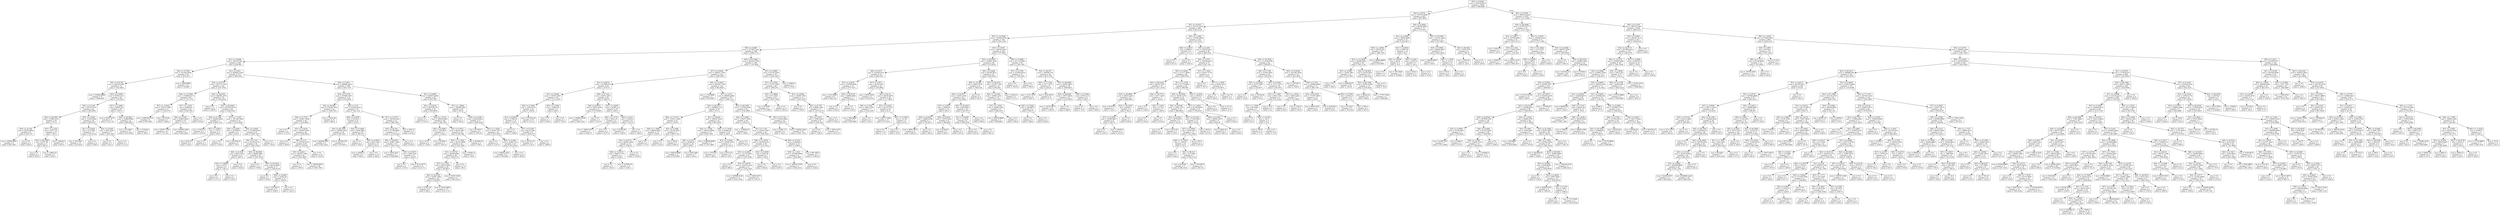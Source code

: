 digraph Tree {
node [shape=box] ;
0 [label="X[3] <= 0.6362\nmse = 332576.9576\nsamples = 2000\nvalue = 996.6935"] ;
1 [label="X[0] <= 0.674\nmse = 337970.4994\nsamples = 922\nvalue = 855.5054"] ;
0 -> 1 [labeldistance=2.5, labelangle=45, headlabel="True"] ;
2 [label="X[1] <= 0.9323\nmse = 333721.5318\nsamples = 850\nvalue = 901.4129"] ;
1 -> 2 ;
3 [label="X[5] <= 14.3646\nmse = 333683.0783\nsamples = 745\nvalue = 954.1356"] ;
2 -> 3 ;
4 [label="X[8] <= 8.2887\nmse = 317463.7425\nsamples = 596\nvalue = 1008.1711"] ;
3 -> 4 ;
5 [label="X[1] <= 0.8288\nmse = 345167.941\nsamples = 400\nvalue = 929.905"] ;
4 -> 5 ;
6 [label="X[0] <= 0.5796\nmse = 191209.5692\nsamples = 83\nvalue = 675.4217"] ;
5 -> 6 ;
7 [label="X[4] <= 9.9178\nmse = 142203.5997\nsamples = 71\nvalue = 783.5493"] ;
6 -> 7 ;
8 [label="mse = 270668.8889\nsamples = 9\nvalue = 1248.6667"] ;
7 -> 8 ;
9 [label="X[0] <= 0.2699\nmse = 87593.5151\nsamples = 62\nvalue = 716.0323"] ;
7 -> 9 ;
10 [label="X[0] <= 0.1336\nmse = 38723.5147\nsamples = 42\nvalue = 580.0952"] ;
9 -> 10 ;
11 [label="X[4] <= 54.9587\nmse = 37860.3333\nsamples = 18\nvalue = 727.0"] ;
10 -> 11 ;
12 [label="X[4] <= 23.228\nmse = 22220.9844\nsamples = 8\nvalue = 645.375"] ;
11 -> 12 ;
13 [label="mse = 29586.8056\nsamples = 6\nvalue = 642.1667"] ;
12 -> 13 ;
14 [label="mse = 0.0\nsamples = 2\nvalue = 655.0"] ;
12 -> 14 ;
15 [label="X[7] <= 2.1325\nmse = 40777.61\nsamples = 10\nvalue = 792.3"] ;
11 -> 15 ;
16 [label="X[2] <= 80.7884\nmse = 6747.04\nsamples = 5\nvalue = 887.6"] ;
15 -> 16 ;
17 [label="mse = 0.0\nsamples = 3\nvalue = 855.0"] ;
16 -> 17 ;
18 [label="mse = 12882.25\nsamples = 2\nvalue = 936.5"] ;
16 -> 18 ;
19 [label="mse = 56644.0\nsamples = 5\nvalue = 697.0"] ;
15 -> 19 ;
20 [label="X[5] <= 3.3939\nmse = 11045.8264\nsamples = 24\nvalue = 469.9167"] ;
10 -> 20 ;
21 [label="X[1] <= 0.8229\nmse = 312.5952\nsamples = 17\nvalue = 532.4118"] ;
20 -> 21 ;
22 [label="mse = 102.5325\nsamples = 13\nvalue = 523.9231"] ;
21 -> 22 ;
23 [label="mse = 0.0\nsamples = 4\nvalue = 560.0"] ;
21 -> 23 ;
24 [label="X[3] <= 0.5455\nmse = 4591.8367\nsamples = 7\nvalue = 318.1429"] ;
20 -> 24 ;
25 [label="mse = 0.0\nsamples = 5\nvalue = 361.0"] ;
24 -> 25 ;
26 [label="mse = 0.0\nsamples = 2\nvalue = 211.0"] ;
24 -> 26 ;
27 [label="X[7] <= 3.2895\nmse = 69923.05\nsamples = 20\nvalue = 1001.5"] ;
9 -> 27 ;
28 [label="mse = 8190.1875\nsamples = 4\nvalue = 1411.25"] ;
27 -> 28 ;
29 [label="X[4] <= 54.4621\nmse = 32889.0586\nsamples = 16\nvalue = 899.0625"] ;
27 -> 29 ;
30 [label="mse = 110.9467\nsamples = 13\nvalue = 972.2308"] ;
29 -> 30 ;
31 [label="mse = 51200.0\nsamples = 3\nvalue = 582.0"] ;
29 -> 31 ;
32 [label="mse = 2699.8889\nsamples = 12\nvalue = 35.6667"] ;
6 -> 32 ;
33 [label="X[1] <= 0.831\nmse = 364082.5326\nsamples = 317\nvalue = 996.5363"] ;
5 -> 33 ;
34 [label="X[4] <= 22.0731\nmse = 359172.7019\nsamples = 121\nvalue = 1257.9752"] ;
33 -> 34 ;
35 [label="X[4] <= 15.5269\nmse = 174664.6173\nsamples = 45\nvalue = 772.7778"] ;
34 -> 35 ;
36 [label="X[7] <= 1.9624\nmse = 279531.2893\nsamples = 11\nvalue = 1199.2727"] ;
35 -> 36 ;
37 [label="mse = 368339.4722\nsamples = 6\nvalue = 950.1667"] ;
36 -> 37 ;
38 [label="mse = 9139.36\nsamples = 5\nvalue = 1498.2"] ;
36 -> 38 ;
39 [label="X[7] <= 1.9251\nmse = 62848.34\nsamples = 34\nvalue = 634.7941"] ;
35 -> 39 ;
40 [label="X[6] <= 0.1627\nmse = 62885.3056\nsamples = 25\nvalue = 712.12"] ;
39 -> 40 ;
41 [label="mse = 65587.7344\nsamples = 16\nvalue = 772.125"] ;
40 -> 41 ;
42 [label="mse = 40300.2469\nsamples = 9\nvalue = 605.4444"] ;
40 -> 42 ;
43 [label="mse = 0.0\nsamples = 9\nvalue = 420.0"] ;
39 -> 43 ;
44 [label="X[4] <= 28.0935\nmse = 246495.1676\nsamples = 76\nvalue = 1545.2632"] ;
34 -> 44 ;
45 [label="mse = 0.0\nsamples = 16\nvalue = 1983.0"] ;
44 -> 45 ;
46 [label="X[2] <= 83.0009\nmse = 247504.4156\nsamples = 60\nvalue = 1428.5333"] ;
44 -> 46 ;
47 [label="X[0] <= 0.1386\nmse = 240850.2041\nsamples = 7\nvalue = 809.7143"] ;
46 -> 47 ;
48 [label="mse = 10201.0\nsamples = 2\nvalue = 1579.0"] ;
47 -> 48 ;
49 [label="X[7] <= 3.9021\nmse = 1701.6\nsamples = 5\nvalue = 502.0"] ;
47 -> 49 ;
50 [label="mse = 650.25\nsamples = 2\nvalue = 455.5"] ;
49 -> 50 ;
51 [label="mse = 0.0\nsamples = 3\nvalue = 533.0"] ;
49 -> 51 ;
52 [label="X[7] <= 1.5163\nmse = 191126.7604\nsamples = 53\nvalue = 1510.2642"] ;
46 -> 52 ;
53 [label="X[0] <= 0.2092\nmse = 247938.0\nsamples = 6\nvalue = 919.0"] ;
52 -> 53 ;
54 [label="mse = 0.0\nsamples = 2\nvalue = 1318.0"] ;
53 -> 54 ;
55 [label="mse = 252506.25\nsamples = 4\nvalue = 719.5"] ;
53 -> 55 ;
56 [label="X[0] <= 0.3426\nmse = 133548.0199\nsamples = 47\nvalue = 1585.7447"] ;
52 -> 56 ;
57 [label="X[5] <= 3.313\nmse = 91050.6178\nsamples = 44\nvalue = 1643.1364"] ;
56 -> 57 ;
58 [label="X[6] <= 0.1525\nmse = 6083.3333\nsamples = 12\nvalue = 1897.0"] ;
57 -> 58 ;
59 [label="X[3] <= 0.5896\nmse = 100.0\nsamples = 4\nvalue = 1787.0"] ;
58 -> 59 ;
60 [label="mse = 0.0\nsamples = 2\nvalue = 1777.0"] ;
59 -> 60 ;
61 [label="mse = 0.0\nsamples = 2\nvalue = 1797.0"] ;
59 -> 61 ;
62 [label="mse = 0.0\nsamples = 8\nvalue = 1952.0"] ;
58 -> 62 ;
63 [label="X[4] <= 58.9803\nmse = 89682.9961\nsamples = 32\nvalue = 1547.9375"] ;
57 -> 63 ;
64 [label="mse = 0.0\nsamples = 15\nvalue = 1799.0"] ;
63 -> 64 ;
65 [label="X[4] <= 65.8516\nmse = 64124.5952\nsamples = 17\nvalue = 1326.4118"] ;
63 -> 65 ;
66 [label="mse = 0.0\nsamples = 2\nvalue = 749.0"] ;
65 -> 66 ;
67 [label="X[6] <= 0.0469\nmse = 22293.44\nsamples = 15\nvalue = 1403.4"] ;
65 -> 67 ;
68 [label="mse = 152100.0\nsamples = 2\nvalue = 1289.0"] ;
67 -> 68 ;
69 [label="mse = 0.0\nsamples = 13\nvalue = 1421.0"] ;
67 -> 69 ;
70 [label="mse = 0.0\nsamples = 3\nvalue = 744.0"] ;
56 -> 70 ;
71 [label="X[6] <= 0.3071\nmse = 298868.2616\nsamples = 196\nvalue = 835.1378"] ;
33 -> 71 ;
72 [label="X[3] <= 0.5138\nmse = 275060.7467\nsamples = 114\nvalue = 979.2456"] ;
71 -> 72 ;
73 [label="X[2] <= 84.982\nmse = 279189.7264\nsamples = 61\nvalue = 1188.7541"] ;
72 -> 73 ;
74 [label="X[8] <= 4.7754\nmse = 149447.4556\nsamples = 46\nvalue = 1419.6087"] ;
73 -> 74 ;
75 [label="mse = 0.0\nsamples = 4\nvalue = 1773.0"] ;
74 -> 75 ;
76 [label="X[7] <= 2.0474\nmse = 150653.9501\nsamples = 42\nvalue = 1385.9524"] ;
74 -> 76 ;
77 [label="mse = 0.0\nsamples = 2\nvalue = 404.0"] ;
76 -> 77 ;
78 [label="X[6] <= 0.21\nmse = 107564.5475\nsamples = 40\nvalue = 1435.05"] ;
76 -> 78 ;
79 [label="X[5] <= 6.8611\nmse = 140287.1289\nsamples = 30\nvalue = 1407.0667"] ;
78 -> 79 ;
80 [label="mse = 0.0\nsamples = 2\nvalue = 1397.0"] ;
79 -> 80 ;
81 [label="mse = 150299.8827\nsamples = 28\nvalue = 1407.7857"] ;
79 -> 81 ;
82 [label="mse = 0.0\nsamples = 10\nvalue = 1519.0"] ;
78 -> 82 ;
83 [label="mse = 12432.56\nsamples = 15\nvalue = 480.8"] ;
73 -> 83 ;
84 [label="X[0] <= 0.32\nmse = 161644.4023\nsamples = 53\nvalue = 738.1132"] ;
72 -> 84 ;
85 [label="X[0] <= 0.2056\nmse = 81532.5\nsamples = 32\nvalue = 574.0"] ;
84 -> 85 ;
86 [label="X[2] <= 80.7296\nmse = 135989.2344\nsamples = 16\nvalue = 667.625"] ;
85 -> 86 ;
87 [label="mse = 66288.8395\nsamples = 9\nvalue = 661.2222"] ;
86 -> 87 ;
88 [label="mse = 225483.551\nsamples = 7\nvalue = 675.8571"] ;
86 -> 88 ;
89 [label="X[4] <= 67.8481\nmse = 9544.4844\nsamples = 16\nvalue = 480.375"] ;
85 -> 89 ;
90 [label="mse = 0.0\nsamples = 4\nvalue = 354.0"] ;
89 -> 90 ;
91 [label="X[8] <= 6.0403\nmse = 5627.9167\nsamples = 12\nvalue = 522.5"] ;
89 -> 91 ;
92 [label="mse = 25600.0\nsamples = 2\nvalue = 605.0"] ;
91 -> 92 ;
93 [label="mse = 0.0\nsamples = 10\nvalue = 506.0"] ;
91 -> 93 ;
94 [label="X[7] <= 4.4747\nmse = 180140.059\nsamples = 21\nvalue = 988.1905"] ;
84 -> 94 ;
95 [label="X[2] <= 92.441\nmse = 47749.4048\nsamples = 17\nvalue = 1170.3529"] ;
94 -> 95 ;
96 [label="X[4] <= 40.9507\nmse = 10807.1289\nsamples = 15\nvalue = 1241.7333"] ;
95 -> 96 ;
97 [label="mse = 7854.2222\nsamples = 3\nvalue = 1406.6667"] ;
96 -> 97 ;
98 [label="X[3] <= 0.5937\nmse = 3044.4167\nsamples = 12\nvalue = 1200.5"] ;
96 -> 98 ;
99 [label="mse = 0.0\nsamples = 4\nvalue = 1176.0"] ;
98 -> 99 ;
100 [label="mse = 4116.4375\nsamples = 8\nvalue = 1212.75"] ;
98 -> 100 ;
101 [label="mse = 0.0\nsamples = 2\nvalue = 635.0"] ;
95 -> 101 ;
102 [label="mse = 2401.0\nsamples = 4\nvalue = 214.0"] ;
94 -> 102 ;
103 [label="X[1] <= 0.8895\nmse = 262957.0668\nsamples = 82\nvalue = 634.7927"] ;
71 -> 103 ;
104 [label="X[1] <= 0.8334\nmse = 260756.155\nsamples = 52\nvalue = 450.8654"] ;
103 -> 104 ;
105 [label="mse = 0.0\nsamples = 4\nvalue = 1515.0"] ;
104 -> 105 ;
106 [label="X[8] <= 1.5118\nmse = 180256.8607\nsamples = 48\nvalue = 362.1875"] ;
104 -> 106 ;
107 [label="X[6] <= 0.4994\nmse = 158156.8\nsamples = 5\nvalue = 1334.0"] ;
106 -> 107 ;
108 [label="mse = 6.25\nsamples = 2\nvalue = 1758.5"] ;
107 -> 108 ;
109 [label="mse = 63368.0\nsamples = 3\nvalue = 1051.0"] ;
107 -> 109 ;
110 [label="X[3] <= 0.5911\nmse = 60241.0817\nsamples = 43\nvalue = 249.186"] ;
106 -> 110 ;
111 [label="X[5] <= 11.7262\nmse = 35125.0006\nsamples = 41\nvalue = 222.7805"] ;
110 -> 111 ;
112 [label="X[1] <= 0.8754\nmse = 18268.9836\nsamples = 39\nvalue = 196.8718"] ;
111 -> 112 ;
113 [label="X[7] <= 2.7241\nmse = 20219.3092\nsamples = 26\nvalue = 245.8077"] ;
112 -> 113 ;
114 [label="X[4] <= 42.2163\nmse = 14407.1682\nsamples = 23\nvalue = 232.6957"] ;
113 -> 114 ;
115 [label="mse = 11281.25\nsamples = 6\nvalue = 282.5"] ;
114 -> 115 ;
116 [label="mse = 14325.9862\nsamples = 17\nvalue = 215.1176"] ;
114 -> 116 ;
117 [label="mse = 53355.5556\nsamples = 3\nvalue = 346.3333"] ;
113 -> 117 ;
118 [label="mse = 0.0\nsamples = 13\nvalue = 99.0"] ;
112 -> 118 ;
119 [label="mse = 95481.0\nsamples = 2\nvalue = 728.0"] ;
111 -> 119 ;
120 [label="mse = 267806.25\nsamples = 2\nvalue = 790.5"] ;
110 -> 120 ;
121 [label="X[7] <= 1.8062\nmse = 106496.5067\nsamples = 30\nvalue = 953.6"] ;
103 -> 121 ;
122 [label="mse = 0.0\nsamples = 3\nvalue = 282.0"] ;
121 -> 122 ;
123 [label="X[0] <= 0.4189\nmse = 62644.6914\nsamples = 27\nvalue = 1028.2222"] ;
121 -> 123 ;
124 [label="mse = 67.6875\nsamples = 4\nvalue = 1470.25"] ;
123 -> 124 ;
125 [label="X[5] <= 1.4328\nmse = 33637.3573\nsamples = 23\nvalue = 951.3478"] ;
123 -> 125 ;
126 [label="mse = 0.0\nsamples = 4\nvalue = 1131.0"] ;
125 -> 126 ;
127 [label="X[8] <= 4.0361\nmse = 32493.723\nsamples = 19\nvalue = 913.5263"] ;
125 -> 127 ;
128 [label="mse = 68526.2222\nsamples = 9\nvalue = 919.6667"] ;
127 -> 128 ;
129 [label="mse = 0.0\nsamples = 10\nvalue = 908.0"] ;
127 -> 129 ;
130 [label="X[4] <= 61.2945\nmse = 222910.7039\nsamples = 196\nvalue = 1167.898"] ;
4 -> 130 ;
131 [label="X[7] <= 0.8228\nmse = 208541.3784\nsamples = 154\nvalue = 1065.8247"] ;
130 -> 131 ;
132 [label="X[1] <= 0.8233\nmse = 147988.233\nsamples = 44\nvalue = 1270.75"] ;
131 -> 132 ;
133 [label="X[1] <= 0.8206\nmse = 175015.4097\nsamples = 24\nvalue = 1112.4167"] ;
132 -> 133 ;
134 [label="X[5] <= 4.7699\nmse = 150150.44\nsamples = 20\nvalue = 1209.6"] ;
133 -> 134 ;
135 [label="X[1] <= 0.8202\nmse = 27842.01\nsamples = 10\nvalue = 1107.3"] ;
134 -> 135 ;
136 [label="mse = 0.0\nsamples = 2\nvalue = 1399.0"] ;
135 -> 136 ;
137 [label="X[7] <= 0.2783\nmse = 8212.2344\nsamples = 8\nvalue = 1034.375"] ;
135 -> 137 ;
138 [label="mse = 25122.25\nsamples = 2\nvalue = 1110.5"] ;
137 -> 138 ;
139 [label="mse = 0.0\nsamples = 6\nvalue = 1009.0"] ;
137 -> 139 ;
140 [label="mse = 251528.29\nsamples = 10\nvalue = 1311.9"] ;
134 -> 140 ;
141 [label="X[5] <= 3.2366\nmse = 16002.25\nsamples = 4\nvalue = 626.5"] ;
133 -> 141 ;
142 [label="mse = 0.0\nsamples = 2\nvalue = 500.0"] ;
141 -> 142 ;
143 [label="mse = 0.0\nsamples = 2\nvalue = 753.0"] ;
141 -> 143 ;
144 [label="X[8] <= 9.7141\nmse = 49372.2875\nsamples = 20\nvalue = 1460.75"] ;
132 -> 144 ;
145 [label="X[6] <= 0.6475\nmse = 79623.5556\nsamples = 6\nvalue = 1379.6667"] ;
144 -> 145 ;
146 [label="mse = 150883.5556\nsamples = 3\nvalue = 1444.3333"] ;
145 -> 146 ;
147 [label="mse = 0.0\nsamples = 3\nvalue = 1315.0"] ;
145 -> 147 ;
148 [label="X[1] <= 0.8397\nmse = 32382.25\nsamples = 14\nvalue = 1495.5"] ;
144 -> 148 ;
149 [label="X[6] <= 1.5779\nmse = 9816.25\nsamples = 6\nvalue = 1605.5"] ;
148 -> 149 ;
150 [label="mse = 10890.1875\nsamples = 4\nvalue = 1569.75"] ;
149 -> 150 ;
151 [label="mse = 0.0\nsamples = 2\nvalue = 1677.0"] ;
149 -> 151 ;
152 [label="X[0] <= 0.211\nmse = 33425.5\nsamples = 8\nvalue = 1413.0"] ;
148 -> 152 ;
153 [label="mse = 52166.56\nsamples = 5\nvalue = 1390.8"] ;
152 -> 153 ;
154 [label="mse = 0.0\nsamples = 3\nvalue = 1450.0"] ;
152 -> 154 ;
155 [label="X[4] <= 12.9437\nmse = 209245.7788\nsamples = 110\nvalue = 983.8545"] ;
131 -> 155 ;
156 [label="mse = 1720.8889\nsamples = 3\nvalue = 225.6667"] ;
155 -> 156 ;
157 [label="X[7] <= 2.013\nmse = 198495.0902\nsamples = 107\nvalue = 1005.1121"] ;
155 -> 157 ;
158 [label="X[2] <= 85.0977\nmse = 199688.7378\nsamples = 45\nvalue = 871.2"] ;
157 -> 158 ;
159 [label="X[8] <= 17.9715\nmse = 153917.3636\nsamples = 22\nvalue = 1070.0"] ;
158 -> 159 ;
160 [label="X[6] <= 1.7806\nmse = 88630.8267\nsamples = 15\nvalue = 1242.8"] ;
159 -> 160 ;
161 [label="X[1] <= 0.8773\nmse = 42985.5208\nsamples = 12\nvalue = 1359.25"] ;
160 -> 161 ;
162 [label="X[8] <= 13.9174\nmse = 56807.7778\nsamples = 9\nvalue = 1348.0"] ;
161 -> 162 ;
163 [label="mse = 0.0\nsamples = 5\nvalue = 1350.0"] ;
162 -> 163 ;
164 [label="mse = 127806.25\nsamples = 4\nvalue = 1345.5"] ;
162 -> 164 ;
165 [label="mse = 0.0\nsamples = 3\nvalue = 1393.0"] ;
161 -> 165 ;
166 [label="mse = 0.0\nsamples = 3\nvalue = 777.0"] ;
160 -> 166 ;
167 [label="X[3] <= 0.5486\nmse = 92720.2041\nsamples = 7\nvalue = 699.7143"] ;
159 -> 167 ;
168 [label="mse = 0.0\nsamples = 2\nvalue = 219.0"] ;
167 -> 168 ;
169 [label="mse = 400.0\nsamples = 5\nvalue = 892.0"] ;
167 -> 169 ;
170 [label="X[1] <= 0.8345\nmse = 169507.4329\nsamples = 23\nvalue = 681.0435"] ;
158 -> 170 ;
171 [label="X[5] <= 1.3184\nmse = 183233.8698\nsamples = 13\nvalue = 820.7692"] ;
170 -> 171 ;
172 [label="X[0] <= 0.105\nmse = 39206.81\nsamples = 10\nvalue = 698.7"] ;
171 -> 172 ;
173 [label="mse = 86250.8889\nsamples = 3\nvalue = 870.6667"] ;
172 -> 173 ;
174 [label="mse = 939.4286\nsamples = 7\nvalue = 625.0"] ;
172 -> 174 ;
175 [label="mse = 448088.8889\nsamples = 3\nvalue = 1227.6667"] ;
171 -> 175 ;
176 [label="X[8] <= 17.1939\nmse = 93288.44\nsamples = 10\nvalue = 499.4"] ;
170 -> 176 ;
177 [label="X[3] <= 0.5428\nmse = 16028.1224\nsamples = 7\nvalue = 311.8571"] ;
176 -> 177 ;
178 [label="mse = 1075.84\nsamples = 5\nvalue = 383.6"] ;
177 -> 178 ;
179 [label="mse = 8372.25\nsamples = 2\nvalue = 132.5"] ;
177 -> 179 ;
180 [label="mse = 0.0\nsamples = 3\nvalue = 937.0"] ;
176 -> 180 ;
181 [label="X[2] <= 89.2059\nmse = 175166.5029\nsamples = 62\nvalue = 1102.3065"] ;
157 -> 181 ;
182 [label="X[8] <= 9.3099\nmse = 132472.7494\nsamples = 40\nvalue = 1184.275"] ;
181 -> 182 ;
183 [label="mse = 118680.25\nsamples = 2\nvalue = 1568.5"] ;
182 -> 183 ;
184 [label="X[7] <= 3.734\nmse = 125019.7867\nsamples = 38\nvalue = 1164.0526"] ;
182 -> 184 ;
185 [label="X[8] <= 11.9329\nmse = 126700.2181\nsamples = 28\nvalue = 1112.3214"] ;
184 -> 185 ;
186 [label="X[3] <= 0.4564\nmse = 121725.5501\nsamples = 23\nvalue = 1187.4348"] ;
185 -> 186 ;
187 [label="mse = 0.0\nsamples = 2\nvalue = 865.0"] ;
186 -> 187 ;
188 [label="X[1] <= 0.8259\nmse = 122474.1224\nsamples = 21\nvalue = 1218.1429"] ;
186 -> 188 ;
189 [label="mse = 195969.5148\nsamples = 13\nvalue = 1233.1538"] ;
188 -> 189 ;
190 [label="mse = 2082.9375\nsamples = 8\nvalue = 1193.75"] ;
188 -> 190 ;
191 [label="X[3] <= 0.4959\nmse = 4245.36\nsamples = 5\nvalue = 766.8"] ;
185 -> 191 ;
192 [label="mse = 0.0\nsamples = 3\nvalue = 820.0"] ;
191 -> 192 ;
193 [label="mse = 0.0\nsamples = 2\nvalue = 687.0"] ;
191 -> 193 ;
194 [label="X[0] <= 0.1267\nmse = 91840.69\nsamples = 10\nvalue = 1308.9"] ;
184 -> 194 ;
195 [label="X[6] <= 1.1421\nmse = 107868.8889\nsamples = 6\nvalue = 1442.6667"] ;
194 -> 195 ;
196 [label="mse = 185643.5556\nsamples = 3\nvalue = 1565.3333"] ;
195 -> 196 ;
197 [label="mse = 0.0\nsamples = 3\nvalue = 1320.0"] ;
195 -> 197 ;
198 [label="mse = 697.6875\nsamples = 4\nvalue = 1108.25"] ;
194 -> 198 ;
199 [label="X[5] <= 6.7146\nmse = 218364.3802\nsamples = 22\nvalue = 953.2727"] ;
181 -> 199 ;
200 [label="mse = 13861.75\nsamples = 8\nvalue = 518.5"] ;
199 -> 200 ;
201 [label="mse = 165484.2041\nsamples = 14\nvalue = 1201.7143"] ;
199 -> 201 ;
202 [label="X[1] <= 0.8895\nmse = 97318.3294\nsamples = 42\nvalue = 1542.1667"] ;
130 -> 202 ;
203 [label="X[7] <= 2.5392\nmse = 17273.1994\nsamples = 40\nvalue = 1605.475"] ;
202 -> 203 ;
204 [label="X[5] <= 5.8868\nmse = 671.2018\nsamples = 21\nvalue = 1697.1905"] ;
203 -> 204 ;
205 [label="mse = 55.5556\nsamples = 6\nvalue = 1737.6667"] ;
204 -> 205 ;
206 [label="mse = 0.0\nsamples = 15\nvalue = 1681.0"] ;
204 -> 206 ;
207 [label="X[1] <= 0.8206\nmse = 16049.7784\nsamples = 19\nvalue = 1504.1053"] ;
203 -> 207 ;
208 [label="mse = 0.0\nsamples = 2\nvalue = 1765.0"] ;
207 -> 208 ;
209 [label="X[5] <= 8.7787\nmse = 8988.1246\nsamples = 17\nvalue = 1473.4118"] ;
207 -> 209 ;
210 [label="X[5] <= 6.2417\nmse = 3186.2344\nsamples = 8\nvalue = 1381.625"] ;
209 -> 210 ;
211 [label="mse = 0.0\nsamples = 4\nvalue = 1346.0"] ;
210 -> 211 ;
212 [label="mse = 3834.1875\nsamples = 4\nvalue = 1417.25"] ;
210 -> 212 ;
213 [label="mse = 0.0\nsamples = 9\nvalue = 1555.0"] ;
209 -> 213 ;
214 [label="mse = 14884.0\nsamples = 2\nvalue = 276.0"] ;
202 -> 214 ;
215 [label="X[3] <= 0.5457\nmse = 340163.5637\nsamples = 149\nvalue = 737.9933"] ;
3 -> 215 ;
216 [label="X[2] <= 83.8503\nmse = 105891.3623\nsamples = 94\nvalue = 473.6915"] ;
215 -> 216 ;
217 [label="X[8] <= 8.972\nmse = 103206.5315\nsamples = 47\nvalue = 288.9787"] ;
216 -> 217 ;
218 [label="X[1] <= 0.8279\nmse = 116508.9956\nsamples = 15\nvalue = 570.7333"] ;
217 -> 218 ;
219 [label="mse = 3123.8594\nsamples = 8\nvalue = 266.125"] ;
218 -> 219 ;
220 [label="X[4] <= 49.9134\nmse = 18860.4082\nsamples = 7\nvalue = 918.8571"] ;
218 -> 220 ;
221 [label="mse = 0.0\nsamples = 5\nvalue = 832.0"] ;
220 -> 221 ;
222 [label="mse = 0.0\nsamples = 2\nvalue = 1136.0"] ;
220 -> 222 ;
223 [label="X[7] <= 2.9571\nmse = 42315.835\nsamples = 32\nvalue = 156.9062"] ;
217 -> 223 ;
224 [label="mse = 9430.2222\nsamples = 3\nvalue = 533.3333"] ;
223 -> 224 ;
225 [label="X[2] <= 82.31\nmse = 29543.0678\nsamples = 29\nvalue = 117.9655"] ;
223 -> 225 ;
226 [label="X[0] <= 0.3562\nmse = 3642.1224\nsamples = 7\nvalue = 234.1429"] ;
225 -> 226 ;
227 [label="mse = 984.8889\nsamples = 3\nvalue = 299.6667"] ;
226 -> 227 ;
228 [label="mse = 0.0\nsamples = 4\nvalue = 185.0"] ;
226 -> 228 ;
229 [label="X[3] <= 0.4425\nmse = 32123.2727\nsamples = 22\nvalue = 81.0"] ;
225 -> 229 ;
230 [label="mse = 40377.3564\nsamples = 17\nvalue = 97.2353"] ;
229 -> 230 ;
231 [label="X[5] <= 37.6455\nmse = 116.16\nsamples = 5\nvalue = 25.8"] ;
229 -> 231 ;
232 [label="mse = 0.0\nsamples = 3\nvalue = 17.0"] ;
231 -> 232 ;
233 [label="mse = 0.0\nsamples = 2\nvalue = 39.0"] ;
231 -> 233 ;
234 [label="X[0] <= 0.4448\nmse = 40338.5813\nsamples = 47\nvalue = 658.4043"] ;
216 -> 234 ;
235 [label="X[8] <= 18.289\nmse = 20021.9147\nsamples = 31\nvalue = 748.6129"] ;
234 -> 235 ;
236 [label="X[5] <= 29.4271\nmse = 18101.4744\nsamples = 29\nvalue = 763.2069"] ;
235 -> 236 ;
237 [label="X[7] <= 2.605\nmse = 29942.0\nsamples = 13\nvalue = 691.0"] ;
236 -> 237 ;
238 [label="X[8] <= 6.4076\nmse = 18864.9796\nsamples = 7\nvalue = 795.8571"] ;
237 -> 238 ;
239 [label="mse = 4981.6875\nsamples = 4\nvalue = 686.25"] ;
238 -> 239 ;
240 [label="mse = 0.0\nsamples = 3\nvalue = 942.0"] ;
238 -> 240 ;
241 [label="X[8] <= 9.4224\nmse = 15072.2222\nsamples = 6\nvalue = 568.6667"] ;
237 -> 241 ;
242 [label="mse = 21904.0\nsamples = 2\nvalue = 444.0"] ;
241 -> 242 ;
243 [label="mse = 0.0\nsamples = 4\nvalue = 631.0"] ;
241 -> 243 ;
244 [label="X[5] <= 36.4347\nmse = 802.8594\nsamples = 16\nvalue = 821.875"] ;
236 -> 244 ;
245 [label="X[1] <= 0.8309\nmse = 14.2222\nsamples = 6\nvalue = 858.3333"] ;
244 -> 245 ;
246 [label="mse = 0.0\nsamples = 2\nvalue = 853.0"] ;
245 -> 246 ;
247 [label="mse = 0.0\nsamples = 4\nvalue = 861.0"] ;
245 -> 247 ;
248 [label="mse = 0.0\nsamples = 10\nvalue = 800.0"] ;
244 -> 248 ;
249 [label="mse = 0.0\nsamples = 2\nvalue = 537.0"] ;
235 -> 249 ;
250 [label="X[2] <= 90.4741\nmse = 33387.7344\nsamples = 16\nvalue = 483.625"] ;
234 -> 250 ;
251 [label="X[4] <= 73.1952\nmse = 16996.1224\nsamples = 14\nvalue = 533.1429"] ;
250 -> 251 ;
252 [label="X[7] <= 1.9342\nmse = 26608.2222\nsamples = 6\nvalue = 448.3333"] ;
251 -> 252 ;
253 [label="mse = 46410.8889\nsamples = 3\nvalue = 506.6667"] ;
252 -> 253 ;
254 [label="mse = 0.0\nsamples = 3\nvalue = 390.0"] ;
252 -> 254 ;
255 [label="X[0] <= 0.5242\nmse = 346.6875\nsamples = 8\nvalue = 596.75"] ;
251 -> 255 ;
256 [label="mse = 0.0\nsamples = 6\nvalue = 586.0"] ;
255 -> 256 ;
257 [label="mse = 0.0\nsamples = 2\nvalue = 629.0"] ;
255 -> 257 ;
258 [label="mse = 10816.0\nsamples = 2\nvalue = 137.0"] ;
250 -> 258 ;
259 [label="X[0] <= 0.3986\nmse = 417119.5881\nsamples = 55\nvalue = 1189.7091"] ;
215 -> 259 ;
260 [label="X[7] <= 2.2785\nmse = 215926.9433\nsamples = 21\nvalue = 1782.2381"] ;
259 -> 260 ;
261 [label="mse = 0.0\nsamples = 19\nvalue = 1933.0"] ;
260 -> 261 ;
262 [label="mse = 0.0\nsamples = 2\nvalue = 350.0"] ;
260 -> 262 ;
263 [label="X[2] <= 84.527\nmse = 190598.724\nsamples = 34\nvalue = 823.7353"] ;
259 -> 263 ;
264 [label="X[4] <= 77.1345\nmse = 7677.1875\nsamples = 8\nvalue = 228.25"] ;
263 -> 264 ;
265 [label="mse = 1251.1875\nsamples = 4\nvalue = 298.75"] ;
264 -> 265 ;
266 [label="mse = 4162.6875\nsamples = 4\nvalue = 157.75"] ;
264 -> 266 ;
267 [label="X[2] <= 89.4089\nmse = 104201.8831\nsamples = 26\nvalue = 1006.9615"] ;
263 -> 267 ;
268 [label="X[2] <= 86.8284\nmse = 19573.0434\nsamples = 22\nvalue = 1123.0455"] ;
267 -> 268 ;
269 [label="mse = 14375.0475\nsamples = 20\nvalue = 1148.55"] ;
268 -> 269 ;
270 [label="mse = 0.0\nsamples = 2\nvalue = 868.0"] ;
268 -> 270 ;
271 [label="X[8] <= 6.1468\nmse = 87912.25\nsamples = 4\nvalue = 368.5"] ;
267 -> 271 ;
272 [label="mse = 0.0\nsamples = 2\nvalue = 72.0"] ;
271 -> 272 ;
273 [label="mse = 0.0\nsamples = 2\nvalue = 665.0"] ;
271 -> 273 ;
274 [label="X[5] <= 1.1089\nmse = 174336.3556\nsamples = 105\nvalue = 527.3333"] ;
2 -> 274 ;
275 [label="X[6] <= 0.2819\nmse = 28800.0\nsamples = 6\nvalue = 1171.0"] ;
274 -> 275 ;
276 [label="mse = 0.0\nsamples = 2\nvalue = 931.0"] ;
275 -> 276 ;
277 [label="mse = 0.0\nsamples = 4\nvalue = 1291.0"] ;
275 -> 277 ;
278 [label="X[3] <= 0.493\nmse = 156525.4511\nsamples = 99\nvalue = 488.3232"] ;
274 -> 278 ;
279 [label="X[0] <= 0.5197\nmse = 143038.8575\nsamples = 57\nvalue = 627.193"] ;
278 -> 279 ;
280 [label="X[5] <= 4.4045\nmse = 121117.8954\nsamples = 48\nvalue = 699.9792"] ;
279 -> 280 ;
281 [label="X[2] <= 89.6156\nmse = 66632.3767\nsamples = 19\nvalue = 1011.2105"] ;
280 -> 281 ;
282 [label="X[4] <= 49.8886\nmse = 56610.2222\nsamples = 12\nvalue = 880.6667"] ;
281 -> 282 ;
283 [label="mse = 34347.0\nsamples = 4\nvalue = 720.0"] ;
282 -> 283 ;
284 [label="X[4] <= 91.4507\nmse = 48381.5\nsamples = 8\nvalue = 961.0"] ;
282 -> 284 ;
285 [label="X[7] <= 2.2934\nmse = 19564.6667\nsamples = 6\nvalue = 1067.0"] ;
284 -> 285 ;
286 [label="mse = 0.0\nsamples = 2\nvalue = 1181.0"] ;
285 -> 286 ;
287 [label="mse = 19600.0\nsamples = 4\nvalue = 1010.0"] ;
285 -> 287 ;
288 [label="mse = 0.0\nsamples = 2\nvalue = 643.0"] ;
284 -> 288 ;
289 [label="X[4] <= 54.3772\nmse = 4517.1429\nsamples = 7\nvalue = 1235.0"] ;
281 -> 289 ;
290 [label="mse = 0.0\nsamples = 2\nvalue = 1160.0"] ;
289 -> 290 ;
291 [label="X[8] <= 5.607\nmse = 3174.0\nsamples = 5\nvalue = 1265.0"] ;
289 -> 291 ;
292 [label="mse = 0.0\nsamples = 2\nvalue = 1334.0"] ;
291 -> 292 ;
293 [label="mse = 0.0\nsamples = 3\nvalue = 1219.0"] ;
291 -> 293 ;
294 [label="X[1] <= 1.1878\nmse = 51772.6849\nsamples = 29\nvalue = 496.069"] ;
280 -> 294 ;
295 [label="X[4] <= 94.8094\nmse = 36336.1376\nsamples = 25\nvalue = 549.68"] ;
294 -> 295 ;
296 [label="X[2] <= 82.096\nmse = 12821.374\nsamples = 19\nvalue = 488.6842"] ;
295 -> 296 ;
297 [label="X[5] <= 9.4161\nmse = 4678.6875\nsamples = 4\nvalue = 323.25"] ;
296 -> 297 ;
298 [label="mse = 0.0\nsamples = 2\nvalue = 328.0"] ;
297 -> 298 ;
299 [label="mse = 9312.25\nsamples = 2\nvalue = 318.5"] ;
297 -> 299 ;
300 [label="X[2] <= 91.6241\nmse = 5748.2933\nsamples = 15\nvalue = 532.8"] ;
296 -> 300 ;
301 [label="X[7] <= 4.4686\nmse = 3636.3314\nsamples = 13\nvalue = 551.2308"] ;
300 -> 301 ;
302 [label="X[8] <= 10.1825\nmse = 1146.65\nsamples = 10\nvalue = 579.5"] ;
301 -> 302 ;
303 [label="mse = 0.0\nsamples = 3\nvalue = 626.0"] ;
302 -> 303 ;
304 [label="X[2] <= 86.231\nmse = 314.2449\nsamples = 7\nvalue = 559.5714"] ;
302 -> 304 ;
305 [label="mse = 43.5556\nsamples = 3\nvalue = 549.3333"] ;
304 -> 305 ;
306 [label="mse = 379.6875\nsamples = 4\nvalue = 567.25"] ;
304 -> 306 ;
307 [label="mse = 392.0\nsamples = 3\nvalue = 457.0"] ;
301 -> 307 ;
308 [label="mse = 2916.0\nsamples = 2\nvalue = 413.0"] ;
300 -> 308 ;
309 [label="X[7] <= 1.8951\nmse = 61709.8056\nsamples = 6\nvalue = 742.8333"] ;
295 -> 309 ;
310 [label="X[0] <= 0.3432\nmse = 49064.1875\nsamples = 4\nvalue = 863.25"] ;
309 -> 310 ;
311 [label="mse = 2862.25\nsamples = 2\nvalue = 1081.5"] ;
310 -> 311 ;
312 [label="mse = 0.0\nsamples = 2\nvalue = 645.0"] ;
310 -> 312 ;
313 [label="mse = 0.0\nsamples = 2\nvalue = 502.0"] ;
309 -> 313 ;
314 [label="X[3] <= 0.4352\nmse = 18016.5\nsamples = 4\nvalue = 161.0"] ;
294 -> 314 ;
315 [label="mse = 0.0\nsamples = 2\nvalue = 295.0"] ;
314 -> 315 ;
316 [label="mse = 121.0\nsamples = 2\nvalue = 27.0"] ;
314 -> 316 ;
317 [label="X[7] <= 1.1653\nmse = 81001.7778\nsamples = 9\nvalue = 239.0"] ;
279 -> 317 ;
318 [label="mse = 0.0\nsamples = 2\nvalue = 747.0"] ;
317 -> 318 ;
319 [label="X[7] <= 1.2029\nmse = 9346.1224\nsamples = 7\nvalue = 93.8571"] ;
317 -> 319 ;
320 [label="mse = 0.0\nsamples = 3\nvalue = 205.0"] ;
319 -> 320 ;
321 [label="mse = 142.75\nsamples = 4\nvalue = 10.5"] ;
319 -> 321 ;
322 [label="X[4] <= 54.3936\nmse = 113136.9796\nsamples = 42\nvalue = 299.8571"] ;
278 -> 322 ;
323 [label="X[0] <= 0.1746\nmse = 25536.2495\nsamples = 23\nvalue = 190.4783"] ;
322 -> 323 ;
324 [label="X[5] <= 10.2509\nmse = 23377.8367\nsamples = 7\nvalue = 332.8571"] ;
323 -> 324 ;
325 [label="mse = 0.0\nsamples = 2\nvalue = 132.0"] ;
324 -> 325 ;
326 [label="mse = 10136.56\nsamples = 5\nvalue = 413.2"] ;
324 -> 326 ;
327 [label="X[0] <= 0.3942\nmse = 13731.5273\nsamples = 16\nvalue = 128.1875"] ;
323 -> 327 ;
328 [label="X[1] <= 1.1805\nmse = 992.1728\nsamples = 9\nvalue = 61.2222"] ;
327 -> 328 ;
329 [label="X[7] <= 1.5599\nmse = 68.2449\nsamples = 7\nvalue = 77.5714"] ;
328 -> 329 ;
330 [label="mse = 0.0\nsamples = 3\nvalue = 81.0"] ;
329 -> 330 ;
331 [label="X[0] <= 0.2746\nmse = 104.0\nsamples = 4\nvalue = 75.0"] ;
329 -> 331 ;
332 [label="mse = 196.0\nsamples = 2\nvalue = 77.0"] ;
331 -> 332 ;
333 [label="mse = 4.0\nsamples = 2\nvalue = 73.0"] ;
331 -> 333 ;
334 [label="mse = 16.0\nsamples = 2\nvalue = 4.0"] ;
328 -> 334 ;
335 [label="X[1] <= 1.0433\nmse = 16932.2041\nsamples = 7\nvalue = 214.2857"] ;
327 -> 335 ;
336 [label="mse = 0.0\nsamples = 3\nvalue = 68.0"] ;
335 -> 336 ;
337 [label="mse = 1544.5\nsamples = 4\nvalue = 324.0"] ;
335 -> 337 ;
338 [label="X[4] <= 74.4034\nmse = 187166.1939\nsamples = 19\nvalue = 432.2632"] ;
322 -> 338 ;
339 [label="mse = 126736.0\nsamples = 2\nvalue = 1045.0"] ;
338 -> 339 ;
340 [label="X[0] <= 0.155\nmse = 144908.9689\nsamples = 17\nvalue = 360.1765"] ;
338 -> 340 ;
341 [label="X[2] <= 92.5503\nmse = 173357.6667\nsamples = 12\nvalue = 439.0"] ;
340 -> 341 ;
342 [label="mse = 6992.3333\nsamples = 6\nvalue = 246.0"] ;
341 -> 342 ;
343 [label="mse = 265225.0\nsamples = 6\nvalue = 632.0"] ;
341 -> 343 ;
344 [label="X[8] <= 6.7945\nmse = 25932.8\nsamples = 5\nvalue = 171.0"] ;
340 -> 344 ;
345 [label="mse = 14.2222\nsamples = 3\nvalue = 40.3333"] ;
344 -> 345 ;
346 [label="mse = 784.0\nsamples = 2\nvalue = 367.0"] ;
344 -> 346 ;
347 [label="X[6] <= 0.9958\nmse = 69526.9983\nsamples = 72\nvalue = 313.5417"] ;
1 -> 347 ;
348 [label="X[1] <= 0.8268\nmse = 39664.0449\nsamples = 57\nvalue = 252.0877"] ;
347 -> 348 ;
349 [label="X[8] <= 1.2686\nmse = 38576.354\nsamples = 47\nvalue = 288.1702"] ;
348 -> 349 ;
350 [label="X[5] <= 15.2024\nmse = 26686.6462\nsamples = 44\nvalue = 263.1136"] ;
349 -> 350 ;
351 [label="X[3] <= 0.5495\nmse = 13362.7867\nsamples = 31\nvalue = 219.7097"] ;
350 -> 351 ;
352 [label="mse = 0.0\nsamples = 11\nvalue = 366.0"] ;
351 -> 352 ;
353 [label="mse = 2468.0875\nsamples = 20\nvalue = 139.25"] ;
351 -> 353 ;
354 [label="X[4] <= 92.829\nmse = 43253.929\nsamples = 13\nvalue = 366.6154"] ;
350 -> 354 ;
355 [label="X[2] <= 86.1408\nmse = 32970.4298\nsamples = 11\nvalue = 419.4545"] ;
354 -> 355 ;
356 [label="mse = 38220.25\nsamples = 8\nvalue = 408.5"] ;
355 -> 356 ;
357 [label="mse = 17797.5556\nsamples = 3\nvalue = 448.6667"] ;
355 -> 357 ;
358 [label="mse = 0.0\nsamples = 2\nvalue = 76.0"] ;
354 -> 358 ;
359 [label="mse = 68696.8889\nsamples = 3\nvalue = 655.6667"] ;
349 -> 359 ;
360 [label="X[1] <= 0.8453\nmse = 9897.05\nsamples = 10\nvalue = 82.5"] ;
348 -> 360 ;
361 [label="X[6] <= 0.6426\nmse = 446.0\nsamples = 5\nvalue = 22.0"] ;
360 -> 361 ;
362 [label="mse = 0.0\nsamples = 2\nvalue = 9.0"] ;
361 -> 362 ;
363 [label="mse = 555.5556\nsamples = 3\nvalue = 30.6667"] ;
361 -> 363 ;
364 [label="X[0] <= 0.801\nmse = 12027.6\nsamples = 5\nvalue = 143.0"] ;
360 -> 364 ;
365 [label="mse = 242.0\nsamples = 3\nvalue = 54.0"] ;
364 -> 365 ;
366 [label="mse = 2.25\nsamples = 2\nvalue = 276.5"] ;
364 -> 366 ;
367 [label="X[5] <= 24.5491\nmse = 114121.2622\nsamples = 15\nvalue = 547.0667"] ;
347 -> 367 ;
368 [label="X[5] <= 6.9093\nmse = 82646.9587\nsamples = 11\nvalue = 685.3636"] ;
367 -> 368 ;
369 [label="mse = 140508.6667\nsamples = 3\nvalue = 345.0"] ;
368 -> 369 ;
370 [label="X[6] <= 1.5563\nmse = 1215.0\nsamples = 8\nvalue = 813.0"] ;
368 -> 370 ;
371 [label="mse = 720.0\nsamples = 6\nvalue = 798.0"] ;
370 -> 371 ;
372 [label="mse = 0.0\nsamples = 2\nvalue = 858.0"] ;
370 -> 372 ;
373 [label="X[4] <= 86.469\nmse = 3438.1875\nsamples = 4\nvalue = 166.75"] ;
367 -> 373 ;
374 [label="mse = 3306.25\nsamples = 2\nvalue = 124.5"] ;
373 -> 374 ;
375 [label="mse = 0.0\nsamples = 2\nvalue = 209.0"] ;
373 -> 375 ;
376 [label="X[6] <= 0.0249\nmse = 296332.4534\nsamples = 1078\nvalue = 1117.4499"] ;
0 -> 376 [labeldistance=2.5, labelangle=-45, headlabel="False"] ;
377 [label="X[4] <= 84.2869\nmse = 217973.6773\nsamples = 74\nvalue = 1512.7432"] ;
376 -> 377 ;
378 [label="X[3] <= 0.6877\nmse = 141953.9093\nsamples = 23\nvalue = 1037.2174"] ;
377 -> 378 ;
379 [label="mse = 10201.0\nsamples = 2\nvalue = 143.0"] ;
378 -> 379 ;
380 [label="X[0] <= 0.164\nmse = 71094.2358\nsamples = 21\nvalue = 1122.381"] ;
378 -> 380 ;
381 [label="mse = 40401.0\nsamples = 2\nvalue = 1663.0"] ;
380 -> 381 ;
382 [label="mse = 40321.5125\nsamples = 19\nvalue = 1065.4737"] ;
380 -> 382 ;
383 [label="X[5] <= 3.3939\nmse = 104289.2165\nsamples = 51\nvalue = 1727.1961"] ;
377 -> 383 ;
384 [label="X[2] <= 81.3844\nmse = 1127.5372\nsamples = 22\nvalue = 1828.9091"] ;
383 -> 384 ;
385 [label="X[8] <= 4.6091\nmse = 960.0\nsamples = 8\nvalue = 1792.0"] ;
384 -> 385 ;
386 [label="mse = 0.0\nsamples = 3\nvalue = 1832.0"] ;
385 -> 386 ;
387 [label="mse = 0.0\nsamples = 5\nvalue = 1768.0"] ;
385 -> 387 ;
388 [label="mse = 0.0\nsamples = 14\nvalue = 1850.0"] ;
384 -> 388 ;
389 [label="X[2] <= 81.6589\nmse = 168747.5505\nsamples = 29\nvalue = 1650.0345"] ;
383 -> 389 ;
390 [label="mse = 0.0\nsamples = 7\nvalue = 1843.0"] ;
389 -> 390 ;
391 [label="X[4] <= 88.3336\nmse = 206822.5041\nsamples = 22\nvalue = 1588.6364"] ;
389 -> 391 ;
392 [label="mse = 125108.16\nsamples = 20\nvalue = 1682.2"] ;
391 -> 392 ;
393 [label="mse = 61009.0\nsamples = 2\nvalue = 653.0"] ;
391 -> 393 ;
394 [label="X[0] <= 0.1259\nmse = 289742.1061\nsamples = 1004\nvalue = 1088.3147"] ;
376 -> 394 ;
395 [label="X[3] <= 0.6997\nmse = 265361.5172\nsamples = 201\nvalue = 1328.0149"] ;
394 -> 395 ;
396 [label="X[2] <= 92.6175\nmse = 247383.5433\nsamples = 197\nvalue = 1349.5787"] ;
395 -> 396 ;
397 [label="X[8] <= 12.1372\nmse = 235080.3569\nsamples = 187\nvalue = 1381.3209"] ;
396 -> 397 ;
398 [label="X[3] <= 0.6946\nmse = 235683.7938\nsamples = 172\nvalue = 1346.4477"] ;
397 -> 398 ;
399 [label="X[6] <= 0.0826\nmse = 233681.3677\nsamples = 101\nvalue = 1468.8317"] ;
398 -> 399 ;
400 [label="mse = 321572.6154\nsamples = 13\nvalue = 995.0"] ;
399 -> 400 ;
401 [label="X[1] <= 0.8673\nmse = 182630.5278\nsamples = 88\nvalue = 1538.8295"] ;
399 -> 401 ;
402 [label="X[2] <= 85.0134\nmse = 153486.8551\nsamples = 86\nvalue = 1564.6512"] ;
401 -> 402 ;
403 [label="X[4] <= 62.9045\nmse = 207699.1447\nsamples = 38\nvalue = 1429.5"] ;
402 -> 403 ;
404 [label="X[3] <= 0.6649\nmse = 53720.4691\nsamples = 9\nvalue = 786.4444"] ;
403 -> 404 ;
405 [label="mse = 31699.102\nsamples = 7\nvalue = 875.4286"] ;
404 -> 405 ;
406 [label="mse = 6084.0\nsamples = 2\nvalue = 475.0"] ;
404 -> 406 ;
407 [label="X[6] <= 0.9508\nmse = 87323.9263\nsamples = 29\nvalue = 1629.069"] ;
403 -> 407 ;
408 [label="X[8] <= 1.8584\nmse = 132881.5153\nsamples = 14\nvalue = 1786.6429"] ;
407 -> 408 ;
409 [label="mse = 0.0\nsamples = 3\nvalue = 1910.0"] ;
408 -> 409 ;
410 [label="mse = 163840.0\nsamples = 11\nvalue = 1753.0"] ;
408 -> 410 ;
411 [label="mse = 0.0\nsamples = 15\nvalue = 1482.0"] ;
407 -> 411 ;
412 [label="X[5] <= 1.0182\nmse = 84660.4787\nsamples = 48\nvalue = 1671.6458"] ;
402 -> 412 ;
413 [label="X[3] <= 0.665\nmse = 1306.8395\nsamples = 9\nvalue = 1873.7778"] ;
412 -> 413 ;
414 [label="mse = 746.8889\nsamples = 6\nvalue = 1853.6667"] ;
413 -> 414 ;
415 [label="mse = 0.0\nsamples = 3\nvalue = 1914.0"] ;
413 -> 415 ;
416 [label="X[2] <= 91.4266\nmse = 92291.4872\nsamples = 39\nvalue = 1625.0"] ;
412 -> 416 ;
417 [label="X[6] <= 0.7993\nmse = 87944.0784\nsamples = 35\nvalue = 1585.9143"] ;
416 -> 417 ;
418 [label="mse = 282598.56\nsamples = 5\nvalue = 1298.2"] ;
417 -> 418 ;
419 [label="X[4] <= 88.0569\nmse = 39405.6489\nsamples = 30\nvalue = 1633.8667"] ;
417 -> 419 ;
420 [label="X[3] <= 0.6569\nmse = 9708.8093\nsamples = 27\nvalue = 1658.9259"] ;
419 -> 420 ;
421 [label="mse = 0.0\nsamples = 6\nvalue = 1746.0"] ;
420 -> 421 ;
422 [label="X[3] <= 0.6636\nmse = 9697.5692\nsamples = 21\nvalue = 1634.0476"] ;
420 -> 422 ;
423 [label="mse = 44469.1875\nsamples = 4\nvalue = 1583.25"] ;
422 -> 423 ;
424 [label="X[0] <= 0.105\nmse = 766.0\nsamples = 17\nvalue = 1646.0"] ;
422 -> 424 ;
425 [label="mse = 0.0\nsamples = 6\nvalue = 1650.0"] ;
424 -> 425 ;
426 [label="mse = 1170.3306\nsamples = 11\nvalue = 1643.8182"] ;
424 -> 426 ;
427 [label="mse = 250160.2222\nsamples = 3\nvalue = 1408.3333"] ;
419 -> 427 ;
428 [label="mse = 0.0\nsamples = 4\nvalue = 1967.0"] ;
416 -> 428 ;
429 [label="mse = 174306.25\nsamples = 2\nvalue = 428.5"] ;
401 -> 429 ;
430 [label="X[3] <= 0.6992\nmse = 186916.538\nsamples = 71\nvalue = 1172.3521"] ;
398 -> 430 ;
431 [label="X[1] <= 0.8202\nmse = 128248.9275\nsamples = 20\nvalue = 868.65"] ;
430 -> 431 ;
432 [label="mse = 96469.44\nsamples = 5\nvalue = 1205.4"] ;
431 -> 432 ;
433 [label="X[8] <= 5.7227\nmse = 88441.84\nsamples = 15\nvalue = 756.4"] ;
431 -> 433 ;
434 [label="mse = 67168.1389\nsamples = 6\nvalue = 1001.1667"] ;
433 -> 434 ;
435 [label="X[6] <= 1.0258\nmse = 36056.8395\nsamples = 9\nvalue = 593.2222"] ;
433 -> 435 ;
436 [label="mse = 7688.0\nsamples = 3\nvalue = 550.0"] ;
435 -> 436 ;
437 [label="mse = 48840.1389\nsamples = 6\nvalue = 614.8333"] ;
435 -> 437 ;
438 [label="X[1] <= 0.8202\nmse = 159568.326\nsamples = 51\nvalue = 1291.451"] ;
430 -> 438 ;
439 [label="mse = 686.0\nsamples = 9\nvalue = 977.0"] ;
438 -> 439 ;
440 [label="X[6] <= 0.5858\nmse = 167885.7103\nsamples = 42\nvalue = 1358.8333"] ;
438 -> 440 ;
441 [label="X[6] <= 0.3758\nmse = 141530.6475\nsamples = 20\nvalue = 1521.05"] ;
440 -> 441 ;
442 [label="X[2] <= 85.3445\nmse = 132686.64\nsamples = 5\nvalue = 1085.6"] ;
441 -> 442 ;
443 [label="mse = 0.0\nsamples = 2\nvalue = 1513.0"] ;
442 -> 443 ;
444 [label="mse = 18176.8889\nsamples = 3\nvalue = 800.6667"] ;
442 -> 444 ;
445 [label="mse = 60204.56\nsamples = 15\nvalue = 1666.2"] ;
441 -> 445 ;
446 [label="X[6] <= 0.656\nmse = 146175.5041\nsamples = 22\nvalue = 1211.3636"] ;
440 -> 446 ;
447 [label="mse = 29309.44\nsamples = 10\nvalue = 1207.6"] ;
446 -> 447 ;
448 [label="mse = 243542.25\nsamples = 12\nvalue = 1214.5"] ;
446 -> 448 ;
449 [label="X[5] <= 2.0638\nmse = 54312.56\nsamples = 15\nvalue = 1781.2"] ;
397 -> 449 ;
450 [label="X[8] <= 14.3799\nmse = 46363.284\nsamples = 9\nvalue = 1844.2222"] ;
449 -> 450 ;
451 [label="mse = 97976.8889\nsamples = 3\nvalue = 1678.6667"] ;
450 -> 451 ;
452 [label="mse = 0.0\nsamples = 6\nvalue = 1927.0"] ;
450 -> 452 ;
453 [label="mse = 51342.2222\nsamples = 6\nvalue = 1686.6667"] ;
449 -> 453 ;
454 [label="X[5] <= 2.0696\nmse = 106276.0\nsamples = 10\nvalue = 756.0"] ;
396 -> 454 ;
455 [label="mse = 0.0\nsamples = 8\nvalue = 593.0"] ;
454 -> 455 ;
456 [label="mse = 0.0\nsamples = 2\nvalue = 1408.0"] ;
454 -> 456 ;
457 [label="mse = 0.0\nsamples = 4\nvalue = 266.0"] ;
395 -> 457 ;
458 [label="X[8] <= 1.4029\nmse = 277862.9505\nsamples = 803\nvalue = 1028.3151"] ;
394 -> 458 ;
459 [label="X[5] <= 5.899\nmse = 69738.0\nsamples = 18\nvalue = 267.3333"] ;
458 -> 459 ;
460 [label="X[6] <= 0.1113\nmse = 85108.8284\nsamples = 13\nvalue = 321.6923"] ;
459 -> 460 ;
461 [label="mse = 19758.3306\nsamples = 11\nvalue = 210.1818"] ;
460 -> 461 ;
462 [label="mse = 0.0\nsamples = 2\nvalue = 935.0"] ;
460 -> 462 ;
463 [label="mse = 2116.0\nsamples = 5\nvalue = 126.0"] ;
459 -> 463 ;
464 [label="X[5] <= 9.4776\nmse = 269052.1954\nsamples = 785\nvalue = 1045.7643"] ;
458 -> 464 ;
465 [label="X[8] <= 6.4294\nmse = 243542.9825\nsamples = 641\nvalue = 1091.8362"] ;
464 -> 465 ;
466 [label="X[2] <= 83.4471\nmse = 299888.056\nsamples = 272\nvalue = 953.3676"] ;
465 -> 466 ;
467 [label="X[1] <= 0.8311\nmse = 222782.0011\nsamples = 100\nvalue = 675.67"] ;
466 -> 467 ;
468 [label="X[3] <= 0.6755\nmse = 187846.8666\nsamples = 97\nvalue = 640.2474"] ;
467 -> 468 ;
469 [label="X[7] <= 0.8583\nmse = 245711.9314\nsamples = 64\nvalue = 719.4219"] ;
468 -> 469 ;
470 [label="X[3] <= 0.6734\nmse = 43210.3469\nsamples = 14\nvalue = 440.2857"] ;
469 -> 470 ;
471 [label="mse = 3311.4375\nsamples = 8\nvalue = 264.25"] ;
470 -> 471 ;
472 [label="mse = 0.0\nsamples = 6\nvalue = 675.0"] ;
470 -> 472 ;
473 [label="X[4] <= 91.3591\nmse = 274486.9236\nsamples = 50\nvalue = 797.58"] ;
469 -> 473 ;
474 [label="X[4] <= 68.7404\nmse = 264035.63\nsamples = 46\nvalue = 849.9783"] ;
473 -> 474 ;
475 [label="mse = 0.0\nsamples = 8\nvalue = 617.0"] ;
474 -> 475 ;
476 [label="X[4] <= 84.2869\nmse = 305789.2361\nsamples = 38\nvalue = 899.0263"] ;
474 -> 476 ;
477 [label="X[5] <= 4.5149\nmse = 361073.8428\nsamples = 32\nvalue = 881.0312"] ;
476 -> 477 ;
478 [label="X[7] <= 2.9858\nmse = 393858.8894\nsamples = 29\nvalue = 901.7241"] ;
477 -> 478 ;
479 [label="mse = 32283.0579\nsamples = 11\nvalue = 823.8182"] ;
478 -> 479 ;
480 [label="mse = 608846.2222\nsamples = 18\nvalue = 949.3333"] ;
478 -> 480 ;
481 [label="mse = 0.0\nsamples = 3\nvalue = 681.0"] ;
477 -> 481 ;
482 [label="mse = 0.0\nsamples = 6\nvalue = 995.0"] ;
476 -> 482 ;
483 [label="mse = 0.0\nsamples = 4\nvalue = 195.0"] ;
473 -> 483 ;
484 [label="X[5] <= 5.6912\nmse = 39888.6961\nsamples = 33\nvalue = 486.697"] ;
468 -> 484 ;
485 [label="X[8] <= 4.064\nmse = 11142.435\nsamples = 31\nvalue = 443.129"] ;
484 -> 485 ;
486 [label="X[6] <= 0.5033\nmse = 2073.4722\nsamples = 18\nvalue = 392.1667"] ;
485 -> 486 ;
487 [label="X[7] <= 1.7929\nmse = 304.2222\nsamples = 9\nvalue = 348.3333"] ;
486 -> 487 ;
488 [label="mse = 89.2653\nsamples = 7\nvalue = 340.1429"] ;
487 -> 488 ;
489 [label="mse = 0.0\nsamples = 2\nvalue = 377.0"] ;
487 -> 489 ;
490 [label="mse = 0.0\nsamples = 9\nvalue = 436.0"] ;
486 -> 490 ;
491 [label="X[4] <= 84.2869\nmse = 15124.213\nsamples = 13\nvalue = 513.6923"] ;
485 -> 491 ;
492 [label="X[0] <= 0.1683\nmse = 11568.2479\nsamples = 11\nvalue = 482.5455"] ;
491 -> 492 ;
493 [label="mse = 0.0\nsamples = 3\nvalue = 490.0"] ;
492 -> 493 ;
494 [label="mse = 15877.6875\nsamples = 8\nvalue = 479.75"] ;
492 -> 494 ;
495 [label="mse = 0.0\nsamples = 2\nvalue = 685.0"] ;
491 -> 495 ;
496 [label="mse = 0.0\nsamples = 2\nvalue = 1162.0"] ;
484 -> 496 ;
497 [label="mse = 0.0\nsamples = 3\nvalue = 1821.0"] ;
467 -> 497 ;
498 [label="X[3] <= 0.6629\nmse = 273815.4966\nsamples = 172\nvalue = 1114.8198"] ;
466 -> 498 ;
499 [label="X[2] <= 87.1863\nmse = 163134.2755\nsamples = 28\nvalue = 658.7143"] ;
498 -> 499 ;
500 [label="X[1] <= 0.8331\nmse = 134137.0875\nsamples = 20\nvalue = 805.75"] ;
499 -> 500 ;
501 [label="X[8] <= 2.2995\nmse = 9152.5556\nsamples = 6\nvalue = 1234.6667"] ;
500 -> 501 ;
502 [label="mse = 11025.0\nsamples = 2\nvalue = 1130.0"] ;
501 -> 502 ;
503 [label="mse = 0.0\nsamples = 4\nvalue = 1287.0"] ;
501 -> 503 ;
504 [label="X[8] <= 3.6153\nmse = 75067.4949\nsamples = 14\nvalue = 621.9286"] ;
500 -> 504 ;
505 [label="X[1] <= 0.8461\nmse = 20562.9097\nsamples = 12\nvalue = 524.0833"] ;
504 -> 505 ;
506 [label="mse = 6472.6914\nsamples = 9\nvalue = 596.4444"] ;
505 -> 506 ;
507 [label="mse = 0.0\nsamples = 3\nvalue = 307.0"] ;
505 -> 507 ;
508 [label="mse = 0.0\nsamples = 2\nvalue = 1209.0"] ;
504 -> 508 ;
509 [label="X[0] <= 0.5386\nmse = 46456.6094\nsamples = 8\nvalue = 291.125"] ;
499 -> 509 ;
510 [label="mse = 46561.25\nsamples = 6\nvalue = 332.5"] ;
509 -> 510 ;
511 [label="mse = 25600.0\nsamples = 2\nvalue = 167.0"] ;
509 -> 511 ;
512 [label="X[4] <= 77.1125\nmse = 247020.7222\nsamples = 144\nvalue = 1203.5069"] ;
498 -> 512 ;
513 [label="X[0] <= 0.4146\nmse = 259610.9173\nsamples = 86\nvalue = 1370.6744"] ;
512 -> 513 ;
514 [label="X[2] <= 83.7767\nmse = 179994.0901\nsamples = 71\nvalue = 1503.2254"] ;
513 -> 514 ;
515 [label="mse = 0.0\nsamples = 10\nvalue = 1917.0"] ;
514 -> 515 ;
516 [label="X[3] <= 0.6897\nmse = 176833.0255\nsamples = 61\nvalue = 1435.3934"] ;
514 -> 516 ;
517 [label="X[8] <= 5.4317\nmse = 357.5556\nsamples = 12\nvalue = 1857.3333"] ;
516 -> 517 ;
518 [label="X[0] <= 0.2912\nmse = 12.0988\nsamples = 9\nvalue = 1868.1111"] ;
517 -> 518 ;
519 [label="mse = 0.0\nsamples = 4\nvalue = 1872.0"] ;
518 -> 519 ;
520 [label="mse = 0.0\nsamples = 5\nvalue = 1865.0"] ;
518 -> 520 ;
521 [label="mse = 0.0\nsamples = 3\nvalue = 1825.0"] ;
517 -> 521 ;
522 [label="X[7] <= 4.4986\nmse = 165773.9758\nsamples = 49\nvalue = 1332.0612"] ;
516 -> 522 ;
523 [label="X[4] <= 35.8114\nmse = 164235.1272\nsamples = 29\nvalue = 1169.1034"] ;
522 -> 523 ;
524 [label="X[0] <= 0.259\nmse = 1352.0\nsamples = 6\nvalue = 469.0"] ;
523 -> 524 ;
525 [label="mse = 0.0\nsamples = 4\nvalue = 495.0"] ;
524 -> 525 ;
526 [label="mse = 0.0\nsamples = 2\nvalue = 417.0"] ;
524 -> 526 ;
527 [label="X[1] <= 0.84\nmse = 45506.7146\nsamples = 23\nvalue = 1351.7391"] ;
523 -> 527 ;
528 [label="X[5] <= 3.6623\nmse = 127336.5556\nsamples = 6\nvalue = 1168.6667"] ;
527 -> 528 ;
529 [label="X[3] <= 0.694\nmse = 171402.75\nsamples = 4\nvalue = 1249.5"] ;
528 -> 529 ;
530 [label="mse = 0.0\nsamples = 2\nvalue = 1311.0"] ;
529 -> 530 ;
531 [label="mse = 335241.0\nsamples = 2\nvalue = 1188.0"] ;
529 -> 531 ;
532 [label="mse = 0.0\nsamples = 2\nvalue = 1007.0"] ;
528 -> 532 ;
533 [label="X[5] <= 7.1771\nmse = 621.6401\nsamples = 17\nvalue = 1416.3529"] ;
527 -> 533 ;
534 [label="X[5] <= 4.3635\nmse = 166.9136\nsamples = 9\nvalue = 1395.5556"] ;
533 -> 534 ;
535 [label="mse = 0.0\nsamples = 5\nvalue = 1384.0"] ;
534 -> 535 ;
536 [label="mse = 0.0\nsamples = 4\nvalue = 1410.0"] ;
534 -> 536 ;
537 [label="X[3] <= 0.695\nmse = 99.1875\nsamples = 8\nvalue = 1439.75"] ;
533 -> 537 ;
538 [label="mse = 0.0\nsamples = 6\nvalue = 1434.0"] ;
537 -> 538 ;
539 [label="mse = 0.0\nsamples = 2\nvalue = 1457.0"] ;
537 -> 539 ;
540 [label="X[2] <= 84.0585\nmse = 73667.8275\nsamples = 20\nvalue = 1568.35"] ;
522 -> 540 ;
541 [label="X[7] <= 4.8147\nmse = 81190.7431\nsamples = 12\nvalue = 1693.5833"] ;
540 -> 541 ;
542 [label="mse = 106787.1094\nsamples = 8\nvalue = 1622.875"] ;
541 -> 542 ;
543 [label="mse = 0.0\nsamples = 4\nvalue = 1835.0"] ;
541 -> 543 ;
544 [label="X[0] <= 0.2133\nmse = 3570.75\nsamples = 8\nvalue = 1380.5"] ;
540 -> 544 ;
545 [label="mse = 0.0\nsamples = 6\nvalue = 1415.0"] ;
544 -> 545 ;
546 [label="mse = 0.0\nsamples = 2\nvalue = 1277.0"] ;
544 -> 546 ;
547 [label="X[0] <= 0.5435\nmse = 159659.9289\nsamples = 15\nvalue = 743.2667"] ;
513 -> 547 ;
548 [label="mse = 0.0\nsamples = 3\nvalue = 252.0"] ;
547 -> 548 ;
549 [label="X[8] <= 3.3297\nmse = 124155.2431\nsamples = 12\nvalue = 866.0833"] ;
547 -> 549 ;
550 [label="mse = 11858.0\nsamples = 3\nvalue = 1229.0"] ;
549 -> 550 ;
551 [label="X[0] <= 0.7359\nmse = 103050.5432\nsamples = 9\nvalue = 745.1111"] ;
549 -> 551 ;
552 [label="X[7] <= 4.4747\nmse = 70763.76\nsamples = 5\nvalue = 521.2"] ;
551 -> 552 ;
553 [label="mse = 0.0\nsamples = 3\nvalue = 304.0"] ;
552 -> 553 ;
554 [label="mse = 0.0\nsamples = 2\nvalue = 847.0"] ;
552 -> 554 ;
555 [label="X[0] <= 0.8474\nmse = 2401.0\nsamples = 4\nvalue = 1025.0"] ;
551 -> 555 ;
556 [label="mse = 0.0\nsamples = 2\nvalue = 976.0"] ;
555 -> 556 ;
557 [label="mse = 0.0\nsamples = 2\nvalue = 1074.0"] ;
555 -> 557 ;
558 [label="X[7] <= 4.5925\nmse = 125477.8172\nsamples = 58\nvalue = 955.6379"] ;
512 -> 558 ;
559 [label="X[6] <= 0.5286\nmse = 82998.9696\nsamples = 50\nvalue = 1046.48"] ;
558 -> 559 ;
560 [label="X[6] <= 0.2112\nmse = 69229.7656\nsamples = 30\nvalue = 915.0333"] ;
559 -> 560 ;
561 [label="X[4] <= 87.3929\nmse = 39440.8889\nsamples = 15\nvalue = 1125.3333"] ;
560 -> 561 ;
562 [label="mse = 48600.0\nsamples = 10\nvalue = 1066.0"] ;
561 -> 562 ;
563 [label="mse = 0.0\nsamples = 5\nvalue = 1244.0"] ;
561 -> 563 ;
564 [label="X[3] <= 0.694\nmse = 10566.4622\nsamples = 15\nvalue = 704.7333"] ;
560 -> 564 ;
565 [label="X[7] <= 2.9657\nmse = 1989.929\nsamples = 13\nvalue = 741.6154"] ;
564 -> 565 ;
566 [label="mse = 0.0\nsamples = 5\nvalue = 795.0"] ;
565 -> 566 ;
567 [label="X[4] <= 89.5507\nmse = 339.1875\nsamples = 8\nvalue = 708.25"] ;
565 -> 567 ;
568 [label="mse = 0.0\nsamples = 2\nvalue = 739.0"] ;
567 -> 568 ;
569 [label="mse = 32.0\nsamples = 6\nvalue = 698.0"] ;
567 -> 569 ;
570 [label="mse = 0.0\nsamples = 2\nvalue = 465.0"] ;
564 -> 570 ;
571 [label="X[5] <= 1.1727\nmse = 38859.4275\nsamples = 20\nvalue = 1243.65"] ;
559 -> 571 ;
572 [label="mse = 0.0\nsamples = 2\nvalue = 1533.0"] ;
571 -> 572 ;
573 [label="X[4] <= 97.9593\nmse = 32840.9167\nsamples = 18\nvalue = 1211.5"] ;
571 -> 573 ;
574 [label="X[6] <= 0.9049\nmse = 27248.1818\nsamples = 11\nvalue = 1110.0"] ;
573 -> 574 ;
575 [label="mse = 0.0\nsamples = 3\nvalue = 843.0"] ;
574 -> 575 ;
576 [label="X[4] <= 88.5457\nmse = 707.8594\nsamples = 8\nvalue = 1210.125"] ;
574 -> 576 ;
577 [label="mse = 0.0\nsamples = 2\nvalue = 1191.0"] ;
576 -> 577 ;
578 [label="mse = 781.25\nsamples = 6\nvalue = 1216.5"] ;
576 -> 578 ;
579 [label="mse = 0.0\nsamples = 7\nvalue = 1371.0"] ;
573 -> 579 ;
580 [label="mse = 17039.1094\nsamples = 8\nvalue = 387.875"] ;
558 -> 580 ;
581 [label="X[1] <= 0.8572\nmse = 177458.075\nsamples = 369\nvalue = 1193.9051"] ;
465 -> 581 ;
582 [label="X[2] <= 90.3449\nmse = 160511.3826\nsamples = 303\nvalue = 1253.0594"] ;
581 -> 582 ;
583 [label="X[7] <= 4.8988\nmse = 153134.2214\nsamples = 295\nvalue = 1235.461"] ;
582 -> 583 ;
584 [label="X[7] <= 0.1856\nmse = 149468.9472\nsamples = 261\nvalue = 1273.7318"] ;
583 -> 584 ;
585 [label="X[4] <= 84.2869\nmse = 71961.6903\nsamples = 87\nvalue = 1095.1839"] ;
584 -> 585 ;
586 [label="X[8] <= 16.8394\nmse = 66797.8814\nsamples = 81\nvalue = 1122.0864"] ;
585 -> 586 ;
587 [label="X[8] <= 8.892\nmse = 88241.09\nsamples = 30\nvalue = 1043.1"] ;
586 -> 587 ;
588 [label="X[3] <= 0.6734\nmse = 66083.7558\nsamples = 27\nvalue = 1094.8519"] ;
587 -> 588 ;
589 [label="mse = 87640.8889\nsamples = 3\nvalue = 1257.3333"] ;
588 -> 589 ;
590 [label="X[6] <= 0.9174\nmse = 59676.5816\nsamples = 24\nvalue = 1074.5417"] ;
588 -> 590 ;
591 [label="mse = 0.0\nsamples = 2\nvalue = 1193.0"] ;
590 -> 591 ;
592 [label="X[8] <= 7.5476\nmse = 63710.0847\nsamples = 22\nvalue = 1063.7727"] ;
590 -> 592 ;
593 [label="mse = 9597.4215\nsamples = 11\nvalue = 1091.8182"] ;
592 -> 593 ;
594 [label="mse = 116249.6529\nsamples = 11\nvalue = 1035.7273"] ;
592 -> 594 ;
595 [label="mse = 46614.2222\nsamples = 3\nvalue = 577.3333"] ;
587 -> 595 ;
596 [label="X[1] <= 0.8267\nmse = 48355.5417\nsamples = 51\nvalue = 1168.549"] ;
586 -> 596 ;
597 [label="X[5] <= 1.9362\nmse = 48245.8825\nsamples = 49\nvalue = 1159.5102"] ;
596 -> 597 ;
598 [label="mse = 0.0\nsamples = 3\nvalue = 990.0"] ;
597 -> 598 ;
599 [label="mse = 49396.2023\nsamples = 46\nvalue = 1170.5652"] ;
597 -> 599 ;
600 [label="mse = 0.0\nsamples = 2\nvalue = 1390.0"] ;
596 -> 600 ;
601 [label="mse = 0.0\nsamples = 6\nvalue = 732.0"] ;
585 -> 601 ;
602 [label="X[6] <= 0.0532\nmse = 164313.0632\nsamples = 174\nvalue = 1363.0057"] ;
584 -> 602 ;
603 [label="mse = 0.0\nsamples = 4\nvalue = 637.0"] ;
602 -> 603 ;
604 [label="X[1] <= 0.831\nmse = 155485.4569\nsamples = 170\nvalue = 1380.0882"] ;
602 -> 604 ;
605 [label="X[4] <= 61.4898\nmse = 121609.8988\nsamples = 108\nvalue = 1472.0926"] ;
604 -> 605 ;
606 [label="X[7] <= 2.9725\nmse = 65782.4637\nsamples = 29\nvalue = 1661.8621"] ;
605 -> 606 ;
607 [label="X[5] <= 6.8161\nmse = 4645.8519\nsamples = 27\nvalue = 1729.3333"] ;
606 -> 607 ;
608 [label="mse = 3339.932\nsamples = 21\nvalue = 1705.1429"] ;
607 -> 608 ;
609 [label="mse = 0.0\nsamples = 6\nvalue = 1814.0"] ;
607 -> 609 ;
610 [label="mse = 0.0\nsamples = 2\nvalue = 751.0"] ;
606 -> 610 ;
611 [label="X[7] <= 1.7929\nmse = 124030.9287\nsamples = 79\nvalue = 1402.4304"] ;
605 -> 611 ;
612 [label="X[4] <= 80.7335\nmse = 69816.2743\nsamples = 35\nvalue = 1250.2"] ;
611 -> 612 ;
613 [label="X[4] <= 72.7689\nmse = 55425.9131\nsamples = 32\nvalue = 1208.6562"] ;
612 -> 613 ;
614 [label="mse = 52128.3333\nsamples = 12\nvalue = 1363.0"] ;
613 -> 614 ;
615 [label="X[7] <= 1.1703\nmse = 34535.3475\nsamples = 20\nvalue = 1116.05"] ;
613 -> 615 ;
616 [label="mse = 0.0\nsamples = 2\nvalue = 1331.0"] ;
615 -> 616 ;
617 [label="X[4] <= 77.8907\nmse = 32668.4722\nsamples = 18\nvalue = 1092.1667"] ;
615 -> 617 ;
618 [label="mse = 232806.25\nsamples = 2\nvalue = 981.5"] ;
617 -> 618 ;
619 [label="mse = 5929.0\nsamples = 16\nvalue = 1106.0"] ;
617 -> 619 ;
620 [label="mse = 8536.8889\nsamples = 3\nvalue = 1693.3333"] ;
612 -> 620 ;
621 [label="X[3] <= 0.6735\nmse = 134058.9313\nsamples = 44\nvalue = 1523.5227"] ;
611 -> 621 ;
622 [label="X[7] <= 3.3335\nmse = 134661.3885\nsamples = 38\nvalue = 1471.9211"] ;
621 -> 622 ;
623 [label="X[7] <= 2.2785\nmse = 154744.749\nsamples = 32\nvalue = 1500.4688"] ;
622 -> 623 ;
624 [label="mse = 0.0\nsamples = 7\nvalue = 1569.0"] ;
623 -> 624 ;
625 [label="mse = 196390.0416\nsamples = 25\nvalue = 1481.28"] ;
623 -> 625 ;
626 [label="X[6] <= 0.5033\nmse = 22.2222\nsamples = 6\nvalue = 1319.6667"] ;
622 -> 626 ;
627 [label="mse = 0.0\nsamples = 2\nvalue = 1313.0"] ;
626 -> 627 ;
628 [label="mse = 0.0\nsamples = 4\nvalue = 1323.0"] ;
626 -> 628 ;
629 [label="X[4] <= 90.8576\nmse = 6574.2222\nsamples = 6\nvalue = 1850.3333"] ;
621 -> 629 ;
630 [label="mse = 0.0\nsamples = 4\nvalue = 1793.0"] ;
629 -> 630 ;
631 [label="mse = 0.0\nsamples = 2\nvalue = 1965.0"] ;
629 -> 631 ;
632 [label="X[6] <= 0.1627\nmse = 174064.275\nsamples = 62\nvalue = 1219.8226"] ;
604 -> 632 ;
633 [label="X[1] <= 0.8333\nmse = 186707.1488\nsamples = 22\nvalue = 1002.8182"] ;
632 -> 633 ;
634 [label="X[4] <= 72.7689\nmse = 101935.0\nsamples = 18\nvalue = 1154.3333"] ;
633 -> 634 ;
635 [label="mse = 36305.5733\nsamples = 15\nvalue = 1034.6"] ;
634 -> 635 ;
636 [label="mse = 0.0\nsamples = 3\nvalue = 1753.0"] ;
634 -> 636 ;
637 [label="mse = 0.0\nsamples = 4\nvalue = 321.0"] ;
633 -> 637 ;
638 [label="X[8] <= 16.3205\nmse = 126965.6944\nsamples = 40\nvalue = 1339.175"] ;
632 -> 638 ;
639 [label="X[3] <= 0.6741\nmse = 123976.2029\nsamples = 38\nvalue = 1317.1842"] ;
638 -> 639 ;
640 [label="X[5] <= 4.5771\nmse = 132165.9869\nsamples = 35\nvalue = 1303.3143"] ;
639 -> 640 ;
641 [label="mse = 0.0\nsamples = 11\nvalue = 1295.0"] ;
640 -> 641 ;
642 [label="mse = 192695.8594\nsamples = 24\nvalue = 1307.125"] ;
640 -> 642 ;
643 [label="mse = 0.0\nsamples = 3\nvalue = 1479.0"] ;
639 -> 643 ;
644 [label="mse = 0.0\nsamples = 2\nvalue = 1757.0"] ;
638 -> 644 ;
645 [label="X[6] <= 1.4378\nmse = 83717.8659\nsamples = 34\nvalue = 941.6765"] ;
583 -> 645 ;
646 [label="X[8] <= 10.3598\nmse = 46244.2322\nsamples = 30\nvalue = 866.0333"] ;
645 -> 646 ;
647 [label="mse = 0.0\nsamples = 9\nvalue = 1164.0"] ;
646 -> 647 ;
648 [label="X[4] <= 10.7271\nmse = 11705.5556\nsamples = 21\nvalue = 738.3333"] ;
646 -> 648 ;
649 [label="mse = 0.0\nsamples = 3\nvalue = 960.0"] ;
648 -> 649 ;
650 [label="X[0] <= 0.5316\nmse = 4102.2377\nsamples = 18\nvalue = 701.3889"] ;
648 -> 650 ;
651 [label="X[6] <= 0.1627\nmse = 3369.3878\nsamples = 14\nvalue = 691.4286"] ;
650 -> 651 ;
652 [label="mse = 0.0\nsamples = 2\nvalue = 692.0"] ;
651 -> 652 ;
653 [label="mse = 3930.8889\nsamples = 12\nvalue = 691.3333"] ;
651 -> 653 ;
654 [label="mse = 5104.6875\nsamples = 4\nvalue = 736.25"] ;
650 -> 654 ;
655 [label="mse = 0.0\nsamples = 4\nvalue = 1509.0"] ;
645 -> 655 ;
656 [label="mse = 0.0\nsamples = 8\nvalue = 1902.0"] ;
582 -> 656 ;
657 [label="X[7] <= 4.3194\nmse = 165442.9192\nsamples = 66\nvalue = 922.3333"] ;
581 -> 657 ;
658 [label="X[2] <= 81.5033\nmse = 135567.176\nsamples = 61\nvalue = 977.9344"] ;
657 -> 658 ;
659 [label="X[3] <= 0.6755\nmse = 128892.0988\nsamples = 9\nvalue = 642.8889"] ;
658 -> 659 ;
660 [label="mse = 0.0\nsamples = 4\nvalue = 1044.0"] ;
659 -> 660 ;
661 [label="mse = 324.0\nsamples = 5\nvalue = 322.0"] ;
659 -> 661 ;
662 [label="X[4] <= 66.4678\nmse = 113930.9556\nsamples = 52\nvalue = 1035.9231"] ;
658 -> 662 ;
663 [label="X[1] <= 0.8921\nmse = 97031.9592\nsamples = 7\nvalue = 772.5714"] ;
662 -> 663 ;
664 [label="mse = 108.16\nsamples = 5\nvalue = 912.8"] ;
663 -> 664 ;
665 [label="mse = 167281.0\nsamples = 2\nvalue = 422.0"] ;
663 -> 665 ;
666 [label="X[7] <= 3.002\nmse = 104093.0765\nsamples = 45\nvalue = 1076.8889"] ;
662 -> 666 ;
667 [label="X[7] <= 2.2466\nmse = 109098.5069\nsamples = 38\nvalue = 1030.5789"] ;
666 -> 667 ;
668 [label="X[1] <= 1.0476\nmse = 107577.3025\nsamples = 36\nvalue = 1050.5556"] ;
667 -> 668 ;
669 [label="X[0] <= 0.5359\nmse = 34004.6378\nsamples = 14\nvalue = 1177.9286"] ;
668 -> 669 ;
670 [label="mse = 7191.04\nsamples = 5\nvalue = 1284.6"] ;
669 -> 670 ;
671 [label="X[7] <= 0.0339\nmse = 39067.5556\nsamples = 9\nvalue = 1118.6667"] ;
669 -> 671 ;
672 [label="mse = 0.0\nsamples = 5\nvalue = 1225.0"] ;
671 -> 672 ;
673 [label="mse = 56101.6875\nsamples = 4\nvalue = 985.75"] ;
671 -> 673 ;
674 [label="X[8] <= 18.6607\nmse = 137501.9773\nsamples = 22\nvalue = 969.5"] ;
668 -> 674 ;
675 [label="mse = 0.0\nsamples = 2\nvalue = 193.0"] ;
674 -> 675 ;
676 [label="X[0] <= 0.5308\nmse = 84927.4275\nsamples = 20\nvalue = 1047.15"] ;
674 -> 676 ;
677 [label="X[3] <= 0.6642\nmse = 79358.9336\nsamples = 16\nvalue = 973.9375"] ;
676 -> 677 ;
678 [label="X[6] <= 1.2219\nmse = 109454.0988\nsamples = 9\nvalue = 883.1111"] ;
677 -> 678 ;
679 [label="mse = 0.0\nsamples = 2\nvalue = 379.0"] ;
678 -> 679 ;
680 [label="mse = 47373.551\nsamples = 7\nvalue = 1027.1429"] ;
678 -> 680 ;
681 [label="mse = 16421.9184\nsamples = 7\nvalue = 1090.7143"] ;
677 -> 681 ;
682 [label="mse = 0.0\nsamples = 4\nvalue = 1340.0"] ;
676 -> 682 ;
683 [label="mse = 0.0\nsamples = 2\nvalue = 671.0"] ;
667 -> 683 ;
684 [label="X[2] <= 84.4678\nmse = 2078.2041\nsamples = 7\nvalue = 1328.2857"] ;
666 -> 684 ;
685 [label="mse = 126.75\nsamples = 4\nvalue = 1289.5"] ;
684 -> 685 ;
686 [label="mse = 0.0\nsamples = 3\nvalue = 1380.0"] ;
684 -> 686 ;
687 [label="X[2] <= 84.0238\nmse = 32074.8\nsamples = 5\nvalue = 244.0"] ;
657 -> 687 ;
688 [label="mse = 3253.5556\nsamples = 3\nvalue = 218.6667"] ;
687 -> 688 ;
689 [label="mse = 72900.0\nsamples = 2\nvalue = 282.0"] ;
687 -> 689 ;
690 [label="X[8] <= 2.2211\nmse = 331095.6757\nsamples = 144\nvalue = 840.6806"] ;
464 -> 690 ;
691 [label="X[1] <= 0.9108\nmse = 263365.8946\nsamples = 46\nvalue = 1319.413"] ;
690 -> 691 ;
692 [label="X[8] <= 1.9025\nmse = 380498.4961\nsamples = 16\nvalue = 825.4375"] ;
691 -> 692 ;
693 [label="X[1] <= 0.8767\nmse = 23639.3878\nsamples = 7\nvalue = 135.5714"] ;
692 -> 693 ;
694 [label="mse = 23104.0\nsamples = 5\nvalue = 189.0"] ;
693 -> 694 ;
695 [label="mse = 0.0\nsamples = 2\nvalue = 2.0"] ;
693 -> 695 ;
696 [label="mse = 0.0\nsamples = 9\nvalue = 1362.0"] ;
692 -> 696 ;
697 [label="X[2] <= 87.899\nmse = 1347.7156\nsamples = 30\nvalue = 1582.8667"] ;
691 -> 697 ;
698 [label="mse = 1596.9754\nsamples = 23\nvalue = 1576.7391"] ;
697 -> 698 ;
699 [label="mse = 0.0\nsamples = 7\nvalue = 1603.0"] ;
697 -> 699 ;
700 [label="X[2] <= 80.2341\nmse = 204815.5603\nsamples = 98\nvalue = 615.9694"] ;
690 -> 700 ;
701 [label="mse = 0.0\nsamples = 5\nvalue = 1696.0"] ;
700 -> 701 ;
702 [label="X[3] <= 0.6532\nmse = 149742.2379\nsamples = 93\nvalue = 557.9032"] ;
700 -> 702 ;
703 [label="X[1] <= 0.8521\nmse = 86011.8989\nsamples = 30\nvalue = 851.0333"] ;
702 -> 703 ;
704 [label="mse = 0.0\nsamples = 4\nvalue = 548.0"] ;
703 -> 704 ;
705 [label="X[3] <= 0.6515\nmse = 82943.4571\nsamples = 26\nvalue = 897.6538"] ;
703 -> 705 ;
706 [label="mse = 72228.7528\nsamples = 21\nvalue = 926.7619"] ;
705 -> 706 ;
707 [label="mse = 109440.64\nsamples = 5\nvalue = 775.4"] ;
705 -> 707 ;
708 [label="X[6] <= 0.9779\nmse = 119689.0421\nsamples = 63\nvalue = 418.3175"] ;
702 -> 708 ;
709 [label="X[1] <= 0.8311\nmse = 116920.6475\nsamples = 40\nvalue = 327.45"] ;
708 -> 709 ;
710 [label="X[5] <= 47.8753\nmse = 209251.3841\nsamples = 17\nvalue = 441.7059"] ;
709 -> 710 ;
711 [label="mse = 76148.2222\nsamples = 3\nvalue = 886.3333"] ;
710 -> 711 ;
712 [label="mse = 186332.8163\nsamples = 14\nvalue = 346.4286"] ;
710 -> 712 ;
713 [label="X[6] <= 0.3963\nmse = 31895.4783\nsamples = 23\nvalue = 243.0"] ;
709 -> 713 ;
714 [label="X[1] <= 0.8476\nmse = 27453.6875\nsamples = 12\nvalue = 366.25"] ;
713 -> 714 ;
715 [label="mse = 0.0\nsamples = 3\nvalue = 565.0"] ;
714 -> 715 ;
716 [label="X[5] <= 21.1894\nmse = 19048.6667\nsamples = 9\nvalue = 300.0"] ;
714 -> 716 ;
717 [label="mse = 0.0\nsamples = 6\nvalue = 298.0"] ;
716 -> 717 ;
718 [label="mse = 57122.0\nsamples = 3\nvalue = 304.0"] ;
716 -> 718 ;
719 [label="X[8] <= 8.0586\nmse = 2091.5207\nsamples = 11\nvalue = 108.5455"] ;
713 -> 719 ;
720 [label="X[4] <= 48.6385\nmse = 2852.25\nsamples = 4\nvalue = 151.5"] ;
719 -> 720 ;
721 [label="mse = 400.0\nsamples = 2\nvalue = 100.0"] ;
720 -> 721 ;
722 [label="mse = 0.0\nsamples = 2\nvalue = 203.0"] ;
720 -> 722 ;
723 [label="mse = 0.0\nsamples = 7\nvalue = 84.0"] ;
719 -> 723 ;
724 [label="X[6] <= 1.1218\nmse = 85170.2268\nsamples = 23\nvalue = 576.3478"] ;
708 -> 724 ;
725 [label="X[4] <= 35.8114\nmse = 52956.5306\nsamples = 7\nvalue = 829.4286"] ;
724 -> 725 ;
726 [label="mse = 0.0\nsamples = 2\nvalue = 1041.0"] ;
725 -> 726 ;
727 [label="X[4] <= 60.9364\nmse = 49072.16\nsamples = 5\nvalue = 744.8"] ;
725 -> 727 ;
728 [label="mse = 0.0\nsamples = 2\nvalue = 661.0"] ;
727 -> 728 ;
729 [label="mse = 73984.2222\nsamples = 3\nvalue = 800.6667"] ;
727 -> 729 ;
730 [label="X[6] <= 1.5786\nmse = 58982.3594\nsamples = 16\nvalue = 465.625"] ;
724 -> 730 ;
731 [label="X[7] <= 3.3991\nmse = 56330.7438\nsamples = 11\nvalue = 392.7273"] ;
730 -> 731 ;
732 [label="X[5] <= 25.824\nmse = 50918.8163\nsamples = 7\nvalue = 295.4286"] ;
731 -> 732 ;
733 [label="mse = 55661.44\nsamples = 5\nvalue = 237.6"] ;
732 -> 733 ;
734 [label="mse = 9801.0\nsamples = 2\nvalue = 440.0"] ;
732 -> 734 ;
735 [label="X[2] <= 89.3709\nmse = 20241.5\nsamples = 4\nvalue = 563.0"] ;
731 -> 735 ;
736 [label="mse = 39601.0\nsamples = 2\nvalue = 542.0"] ;
735 -> 736 ;
737 [label="mse = 0.0\nsamples = 2\nvalue = 584.0"] ;
735 -> 737 ;
738 [label="X[8] <= 11.6522\nmse = 27404.8\nsamples = 5\nvalue = 626.0"] ;
730 -> 738 ;
739 [label="mse = 37720.8889\nsamples = 3\nvalue = 682.3333"] ;
738 -> 739 ;
740 [label="mse = 30.25\nsamples = 2\nvalue = 541.5"] ;
738 -> 740 ;
}